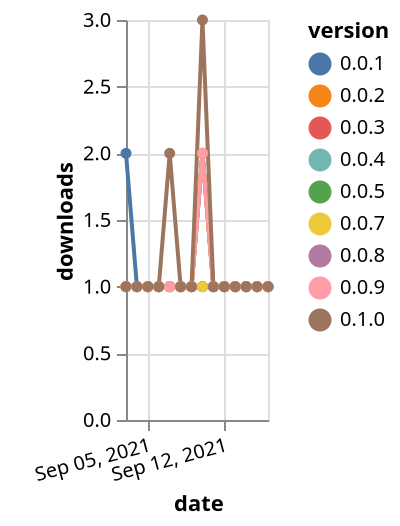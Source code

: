 {"$schema": "https://vega.github.io/schema/vega-lite/v5.json", "description": "A simple bar chart with embedded data.", "data": {"values": [{"date": "2021-09-03", "total": 169, "delta": 1, "version": "0.0.3"}, {"date": "2021-09-04", "total": 170, "delta": 1, "version": "0.0.3"}, {"date": "2021-09-05", "total": 171, "delta": 1, "version": "0.0.3"}, {"date": "2021-09-06", "total": 172, "delta": 1, "version": "0.0.3"}, {"date": "2021-09-07", "total": 173, "delta": 1, "version": "0.0.3"}, {"date": "2021-09-08", "total": 174, "delta": 1, "version": "0.0.3"}, {"date": "2021-09-09", "total": 175, "delta": 1, "version": "0.0.3"}, {"date": "2021-09-10", "total": 177, "delta": 2, "version": "0.0.3"}, {"date": "2021-09-11", "total": 178, "delta": 1, "version": "0.0.3"}, {"date": "2021-09-12", "total": 179, "delta": 1, "version": "0.0.3"}, {"date": "2021-09-13", "total": 180, "delta": 1, "version": "0.0.3"}, {"date": "2021-09-14", "total": 181, "delta": 1, "version": "0.0.3"}, {"date": "2021-09-15", "total": 182, "delta": 1, "version": "0.0.3"}, {"date": "2021-09-16", "total": 183, "delta": 1, "version": "0.0.3"}, {"date": "2021-09-03", "total": 150, "delta": 1, "version": "0.0.5"}, {"date": "2021-09-04", "total": 151, "delta": 1, "version": "0.0.5"}, {"date": "2021-09-05", "total": 152, "delta": 1, "version": "0.0.5"}, {"date": "2021-09-06", "total": 153, "delta": 1, "version": "0.0.5"}, {"date": "2021-09-07", "total": 154, "delta": 1, "version": "0.0.5"}, {"date": "2021-09-08", "total": 155, "delta": 1, "version": "0.0.5"}, {"date": "2021-09-09", "total": 156, "delta": 1, "version": "0.0.5"}, {"date": "2021-09-10", "total": 157, "delta": 1, "version": "0.0.5"}, {"date": "2021-09-11", "total": 158, "delta": 1, "version": "0.0.5"}, {"date": "2021-09-12", "total": 159, "delta": 1, "version": "0.0.5"}, {"date": "2021-09-13", "total": 160, "delta": 1, "version": "0.0.5"}, {"date": "2021-09-14", "total": 161, "delta": 1, "version": "0.0.5"}, {"date": "2021-09-15", "total": 162, "delta": 1, "version": "0.0.5"}, {"date": "2021-09-16", "total": 163, "delta": 1, "version": "0.0.5"}, {"date": "2021-09-03", "total": 141, "delta": 1, "version": "0.0.8"}, {"date": "2021-09-04", "total": 142, "delta": 1, "version": "0.0.8"}, {"date": "2021-09-05", "total": 143, "delta": 1, "version": "0.0.8"}, {"date": "2021-09-06", "total": 144, "delta": 1, "version": "0.0.8"}, {"date": "2021-09-07", "total": 145, "delta": 1, "version": "0.0.8"}, {"date": "2021-09-08", "total": 146, "delta": 1, "version": "0.0.8"}, {"date": "2021-09-09", "total": 147, "delta": 1, "version": "0.0.8"}, {"date": "2021-09-10", "total": 149, "delta": 2, "version": "0.0.8"}, {"date": "2021-09-11", "total": 150, "delta": 1, "version": "0.0.8"}, {"date": "2021-09-12", "total": 151, "delta": 1, "version": "0.0.8"}, {"date": "2021-09-13", "total": 152, "delta": 1, "version": "0.0.8"}, {"date": "2021-09-14", "total": 153, "delta": 1, "version": "0.0.8"}, {"date": "2021-09-15", "total": 154, "delta": 1, "version": "0.0.8"}, {"date": "2021-09-16", "total": 155, "delta": 1, "version": "0.0.8"}, {"date": "2021-09-03", "total": 153, "delta": 1, "version": "0.0.4"}, {"date": "2021-09-04", "total": 154, "delta": 1, "version": "0.0.4"}, {"date": "2021-09-05", "total": 155, "delta": 1, "version": "0.0.4"}, {"date": "2021-09-06", "total": 156, "delta": 1, "version": "0.0.4"}, {"date": "2021-09-07", "total": 157, "delta": 1, "version": "0.0.4"}, {"date": "2021-09-08", "total": 158, "delta": 1, "version": "0.0.4"}, {"date": "2021-09-09", "total": 159, "delta": 1, "version": "0.0.4"}, {"date": "2021-09-10", "total": 161, "delta": 2, "version": "0.0.4"}, {"date": "2021-09-11", "total": 162, "delta": 1, "version": "0.0.4"}, {"date": "2021-09-12", "total": 163, "delta": 1, "version": "0.0.4"}, {"date": "2021-09-13", "total": 164, "delta": 1, "version": "0.0.4"}, {"date": "2021-09-14", "total": 165, "delta": 1, "version": "0.0.4"}, {"date": "2021-09-15", "total": 166, "delta": 1, "version": "0.0.4"}, {"date": "2021-09-16", "total": 167, "delta": 1, "version": "0.0.4"}, {"date": "2021-09-03", "total": 169, "delta": 1, "version": "0.0.2"}, {"date": "2021-09-04", "total": 170, "delta": 1, "version": "0.0.2"}, {"date": "2021-09-05", "total": 171, "delta": 1, "version": "0.0.2"}, {"date": "2021-09-06", "total": 172, "delta": 1, "version": "0.0.2"}, {"date": "2021-09-07", "total": 173, "delta": 1, "version": "0.0.2"}, {"date": "2021-09-08", "total": 174, "delta": 1, "version": "0.0.2"}, {"date": "2021-09-09", "total": 175, "delta": 1, "version": "0.0.2"}, {"date": "2021-09-10", "total": 177, "delta": 2, "version": "0.0.2"}, {"date": "2021-09-11", "total": 178, "delta": 1, "version": "0.0.2"}, {"date": "2021-09-12", "total": 179, "delta": 1, "version": "0.0.2"}, {"date": "2021-09-13", "total": 180, "delta": 1, "version": "0.0.2"}, {"date": "2021-09-14", "total": 181, "delta": 1, "version": "0.0.2"}, {"date": "2021-09-15", "total": 182, "delta": 1, "version": "0.0.2"}, {"date": "2021-09-16", "total": 183, "delta": 1, "version": "0.0.2"}, {"date": "2021-09-03", "total": 169, "delta": 2, "version": "0.0.1"}, {"date": "2021-09-04", "total": 170, "delta": 1, "version": "0.0.1"}, {"date": "2021-09-05", "total": 171, "delta": 1, "version": "0.0.1"}, {"date": "2021-09-06", "total": 172, "delta": 1, "version": "0.0.1"}, {"date": "2021-09-07", "total": 173, "delta": 1, "version": "0.0.1"}, {"date": "2021-09-08", "total": 174, "delta": 1, "version": "0.0.1"}, {"date": "2021-09-09", "total": 175, "delta": 1, "version": "0.0.1"}, {"date": "2021-09-10", "total": 176, "delta": 1, "version": "0.0.1"}, {"date": "2021-09-11", "total": 177, "delta": 1, "version": "0.0.1"}, {"date": "2021-09-12", "total": 178, "delta": 1, "version": "0.0.1"}, {"date": "2021-09-13", "total": 179, "delta": 1, "version": "0.0.1"}, {"date": "2021-09-14", "total": 180, "delta": 1, "version": "0.0.1"}, {"date": "2021-09-15", "total": 181, "delta": 1, "version": "0.0.1"}, {"date": "2021-09-16", "total": 182, "delta": 1, "version": "0.0.1"}, {"date": "2021-09-03", "total": 145, "delta": 1, "version": "0.0.7"}, {"date": "2021-09-04", "total": 146, "delta": 1, "version": "0.0.7"}, {"date": "2021-09-05", "total": 147, "delta": 1, "version": "0.0.7"}, {"date": "2021-09-06", "total": 148, "delta": 1, "version": "0.0.7"}, {"date": "2021-09-07", "total": 149, "delta": 1, "version": "0.0.7"}, {"date": "2021-09-08", "total": 150, "delta": 1, "version": "0.0.7"}, {"date": "2021-09-09", "total": 151, "delta": 1, "version": "0.0.7"}, {"date": "2021-09-10", "total": 152, "delta": 1, "version": "0.0.7"}, {"date": "2021-09-11", "total": 153, "delta": 1, "version": "0.0.7"}, {"date": "2021-09-12", "total": 154, "delta": 1, "version": "0.0.7"}, {"date": "2021-09-13", "total": 155, "delta": 1, "version": "0.0.7"}, {"date": "2021-09-14", "total": 156, "delta": 1, "version": "0.0.7"}, {"date": "2021-09-15", "total": 157, "delta": 1, "version": "0.0.7"}, {"date": "2021-09-16", "total": 158, "delta": 1, "version": "0.0.7"}, {"date": "2021-09-03", "total": 159, "delta": 1, "version": "0.0.9"}, {"date": "2021-09-04", "total": 160, "delta": 1, "version": "0.0.9"}, {"date": "2021-09-05", "total": 161, "delta": 1, "version": "0.0.9"}, {"date": "2021-09-06", "total": 162, "delta": 1, "version": "0.0.9"}, {"date": "2021-09-07", "total": 163, "delta": 1, "version": "0.0.9"}, {"date": "2021-09-08", "total": 164, "delta": 1, "version": "0.0.9"}, {"date": "2021-09-09", "total": 165, "delta": 1, "version": "0.0.9"}, {"date": "2021-09-10", "total": 167, "delta": 2, "version": "0.0.9"}, {"date": "2021-09-11", "total": 168, "delta": 1, "version": "0.0.9"}, {"date": "2021-09-12", "total": 169, "delta": 1, "version": "0.0.9"}, {"date": "2021-09-13", "total": 170, "delta": 1, "version": "0.0.9"}, {"date": "2021-09-14", "total": 171, "delta": 1, "version": "0.0.9"}, {"date": "2021-09-15", "total": 172, "delta": 1, "version": "0.0.9"}, {"date": "2021-09-16", "total": 173, "delta": 1, "version": "0.0.9"}, {"date": "2021-09-03", "total": 241, "delta": 1, "version": "0.1.0"}, {"date": "2021-09-04", "total": 242, "delta": 1, "version": "0.1.0"}, {"date": "2021-09-05", "total": 243, "delta": 1, "version": "0.1.0"}, {"date": "2021-09-06", "total": 244, "delta": 1, "version": "0.1.0"}, {"date": "2021-09-07", "total": 246, "delta": 2, "version": "0.1.0"}, {"date": "2021-09-08", "total": 247, "delta": 1, "version": "0.1.0"}, {"date": "2021-09-09", "total": 248, "delta": 1, "version": "0.1.0"}, {"date": "2021-09-10", "total": 251, "delta": 3, "version": "0.1.0"}, {"date": "2021-09-11", "total": 252, "delta": 1, "version": "0.1.0"}, {"date": "2021-09-12", "total": 253, "delta": 1, "version": "0.1.0"}, {"date": "2021-09-13", "total": 254, "delta": 1, "version": "0.1.0"}, {"date": "2021-09-14", "total": 255, "delta": 1, "version": "0.1.0"}, {"date": "2021-09-15", "total": 256, "delta": 1, "version": "0.1.0"}, {"date": "2021-09-16", "total": 257, "delta": 1, "version": "0.1.0"}]}, "width": "container", "mark": {"type": "line", "point": {"filled": true}}, "encoding": {"x": {"field": "date", "type": "temporal", "timeUnit": "yearmonthdate", "title": "date", "axis": {"labelAngle": -15}}, "y": {"field": "delta", "type": "quantitative", "title": "downloads"}, "color": {"field": "version", "type": "nominal"}, "tooltip": {"field": "delta"}}}